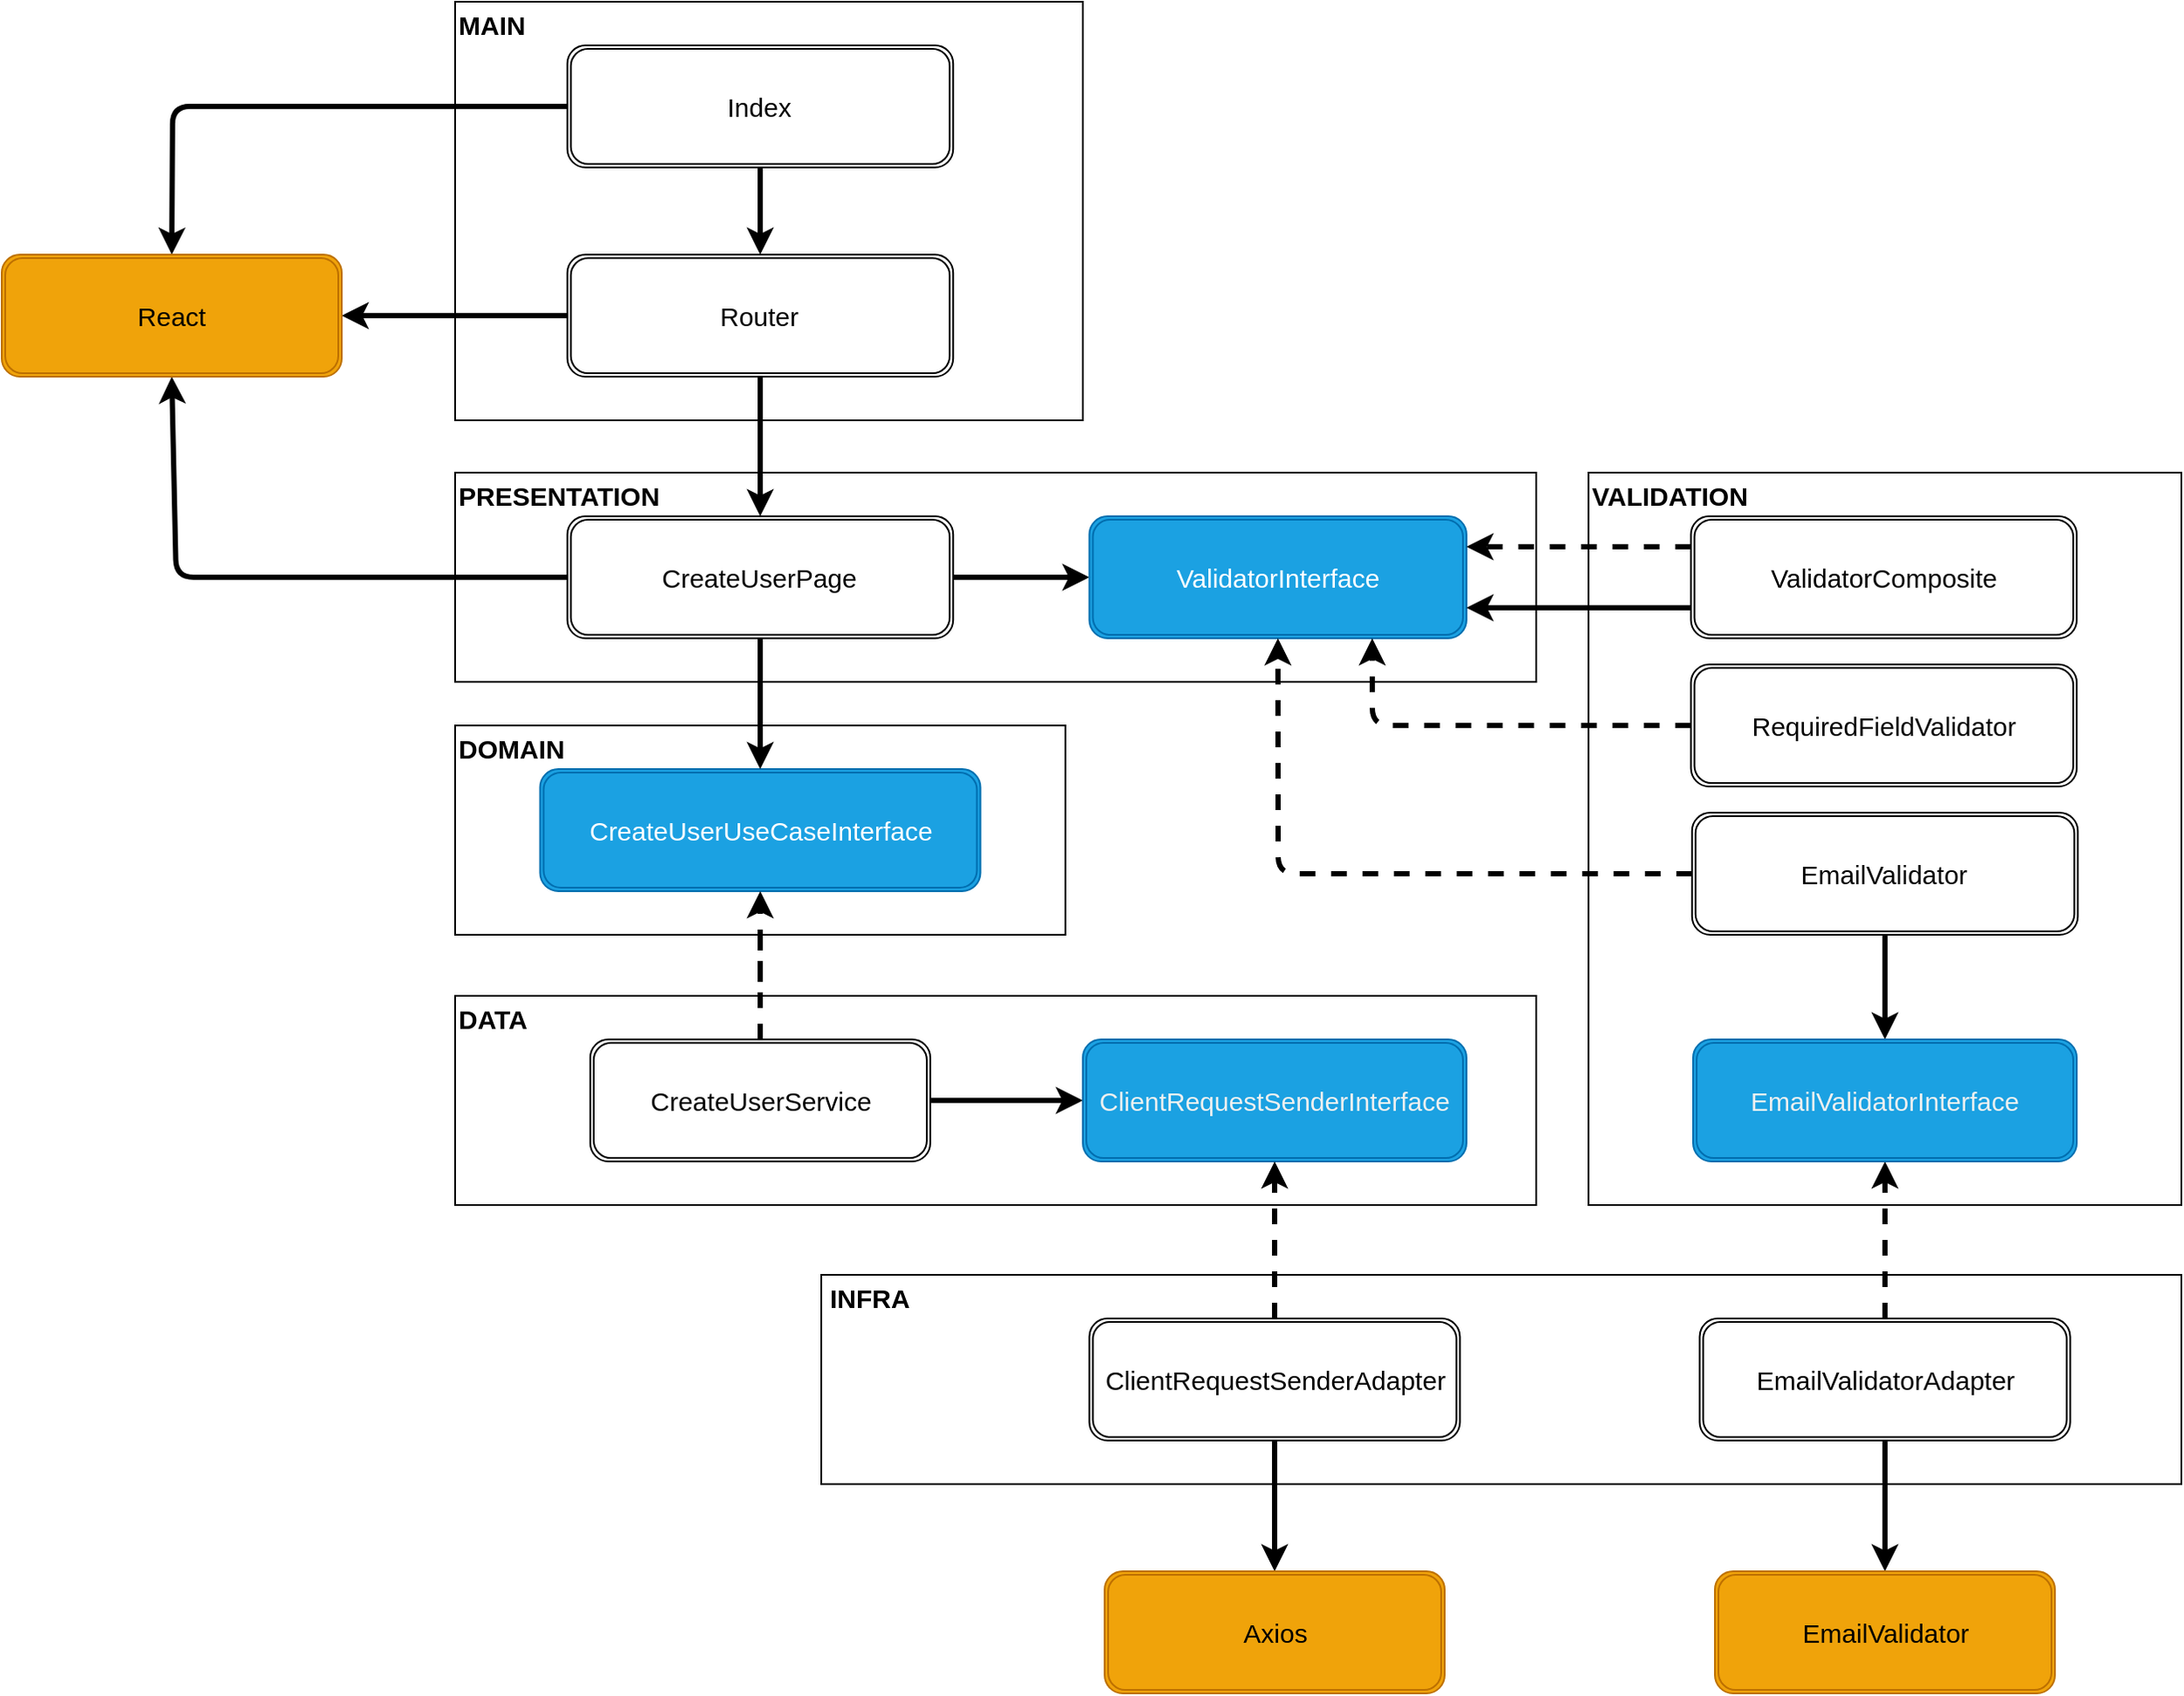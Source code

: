 <mxfile>
    <diagram id="NI4gVl3g9qLXOJn4oS7B" name="Page-1">
        <mxGraphModel dx="1253" dy="1790" grid="1" gridSize="10" guides="1" tooltips="1" connect="1" arrows="1" fold="1" page="1" pageScale="1" pageWidth="850" pageHeight="1100" math="0" shadow="0">
            <root>
                <mxCell id="0"/>
                <mxCell id="1" parent="0"/>
                <mxCell id="21" value="" style="edgeStyle=none;html=1;dashed=1;strokeWidth=3;fontSize=15;" edge="1" parent="1" source="3" target="9">
                    <mxGeometry relative="1" as="geometry"/>
                </mxCell>
                <mxCell id="3" value="" style="rounded=0;whiteSpace=wrap;html=1;" vertex="1" parent="1">
                    <mxGeometry x="360" y="155" width="350" height="120" as="geometry"/>
                </mxCell>
                <mxCell id="4" value="DOMAIN" style="text;strokeColor=none;fillColor=none;html=1;fontSize=15;fontStyle=1;verticalAlign=middle;align=left;" vertex="1" parent="1">
                    <mxGeometry x="360" y="155" width="60" height="25" as="geometry"/>
                </mxCell>
                <mxCell id="5" value="CreateUserUseCaseInterface" style="shape=ext;double=1;rounded=1;whiteSpace=wrap;html=1;fontSize=15;fillColor=#1ba1e2;fontColor=#ffffff;strokeColor=#006EAF;" vertex="1" parent="1">
                    <mxGeometry x="408.75" y="180" width="252.5" height="70" as="geometry"/>
                </mxCell>
                <mxCell id="7" value="" style="rounded=0;whiteSpace=wrap;html=1;" vertex="1" parent="1">
                    <mxGeometry x="360" y="310" width="620" height="120" as="geometry"/>
                </mxCell>
                <mxCell id="8" value="DATA" style="text;strokeColor=none;fillColor=none;html=1;fontSize=15;fontStyle=1;verticalAlign=middle;align=left;" vertex="1" parent="1">
                    <mxGeometry x="360" y="310" width="60" height="25" as="geometry"/>
                </mxCell>
                <mxCell id="10" style="edgeStyle=none;html=1;exitX=0.5;exitY=0;exitDx=0;exitDy=0;entryX=0.5;entryY=1;entryDx=0;entryDy=0;fontSize=15;strokeWidth=3;dashed=1;" edge="1" parent="1" source="9" target="5">
                    <mxGeometry relative="1" as="geometry"/>
                </mxCell>
                <mxCell id="13" style="edgeStyle=none;html=1;exitX=1;exitY=0.5;exitDx=0;exitDy=0;entryX=0;entryY=0.5;entryDx=0;entryDy=0;strokeWidth=3;fontSize=15;" edge="1" parent="1" source="9" target="12">
                    <mxGeometry relative="1" as="geometry"/>
                </mxCell>
                <mxCell id="9" value="CreateUserService" style="shape=ext;double=1;rounded=1;whiteSpace=wrap;html=1;fontSize=15;" vertex="1" parent="1">
                    <mxGeometry x="437.5" y="335" width="195" height="70" as="geometry"/>
                </mxCell>
                <mxCell id="12" value="&lt;span style=&quot;color: rgb(240, 240, 240);&quot;&gt;ClientRequestSenderInterface&lt;/span&gt;" style="shape=ext;double=1;rounded=1;whiteSpace=wrap;html=1;fontSize=15;fillColor=#1ba1e2;fontColor=#ffffff;strokeColor=#006EAF;" vertex="1" parent="1">
                    <mxGeometry x="720" y="335" width="220" height="70" as="geometry"/>
                </mxCell>
                <mxCell id="14" value="" style="rounded=0;whiteSpace=wrap;html=1;" vertex="1" parent="1">
                    <mxGeometry x="570" y="470" width="780" height="120" as="geometry"/>
                </mxCell>
                <mxCell id="15" value="INFRA" style="text;strokeColor=none;fillColor=none;html=1;fontSize=15;fontStyle=1;verticalAlign=middle;align=left;" vertex="1" parent="1">
                    <mxGeometry x="572.5" y="470" width="60" height="25" as="geometry"/>
                </mxCell>
                <mxCell id="20" style="edgeStyle=none;html=1;exitX=0.5;exitY=0;exitDx=0;exitDy=0;entryX=0.5;entryY=1;entryDx=0;entryDy=0;strokeWidth=3;fontSize=15;dashed=1;" edge="1" parent="1" source="17" target="12">
                    <mxGeometry relative="1" as="geometry"/>
                </mxCell>
                <mxCell id="53" style="edgeStyle=none;html=1;exitX=0.5;exitY=1;exitDx=0;exitDy=0;entryX=0.5;entryY=0;entryDx=0;entryDy=0;strokeWidth=3;fontSize=15;" edge="1" parent="1" source="17" target="18">
                    <mxGeometry relative="1" as="geometry"/>
                </mxCell>
                <mxCell id="17" value="ClientRequestSenderAdapter" style="shape=ext;double=1;rounded=1;whiteSpace=wrap;html=1;fontSize=15;" vertex="1" parent="1">
                    <mxGeometry x="723.75" y="495" width="212.5" height="70" as="geometry"/>
                </mxCell>
                <mxCell id="18" value="Axios" style="shape=ext;double=1;rounded=1;whiteSpace=wrap;html=1;fontSize=15;fillColor=#f0a30a;fontColor=#000000;strokeColor=#BD7000;" vertex="1" parent="1">
                    <mxGeometry x="732.5" y="640" width="195" height="70" as="geometry"/>
                </mxCell>
                <mxCell id="22" value="" style="rounded=0;whiteSpace=wrap;html=1;" vertex="1" parent="1">
                    <mxGeometry x="360" y="10" width="620" height="120" as="geometry"/>
                </mxCell>
                <mxCell id="23" value="PRESENTATION" style="text;strokeColor=none;fillColor=none;html=1;fontSize=15;fontStyle=1;verticalAlign=middle;align=left;" vertex="1" parent="1">
                    <mxGeometry x="360" y="10" width="60" height="25" as="geometry"/>
                </mxCell>
                <mxCell id="30" style="edgeStyle=none;html=1;exitX=1;exitY=0.5;exitDx=0;exitDy=0;entryX=0;entryY=0.5;entryDx=0;entryDy=0;strokeWidth=3;fontSize=15;" edge="1" parent="1" source="24" target="29">
                    <mxGeometry relative="1" as="geometry"/>
                </mxCell>
                <mxCell id="31" style="edgeStyle=none;html=1;exitX=0.5;exitY=1;exitDx=0;exitDy=0;entryX=0.5;entryY=0;entryDx=0;entryDy=0;strokeWidth=3;fontSize=15;" edge="1" parent="1" source="24" target="5">
                    <mxGeometry relative="1" as="geometry"/>
                </mxCell>
                <mxCell id="69" style="edgeStyle=none;html=1;exitX=0;exitY=0.5;exitDx=0;exitDy=0;entryX=0.5;entryY=1;entryDx=0;entryDy=0;strokeWidth=3;fontSize=15;" edge="1" parent="1" source="24" target="68">
                    <mxGeometry relative="1" as="geometry">
                        <Array as="points">
                            <mxPoint x="200" y="70"/>
                        </Array>
                    </mxGeometry>
                </mxCell>
                <mxCell id="24" value="CreateUserPage" style="shape=ext;double=1;rounded=1;whiteSpace=wrap;html=1;fontSize=15;" vertex="1" parent="1">
                    <mxGeometry x="424.38" y="35" width="221.25" height="70" as="geometry"/>
                </mxCell>
                <mxCell id="29" value="ValidatorInterface" style="shape=ext;double=1;rounded=1;whiteSpace=wrap;html=1;fontSize=15;fillColor=#1ba1e2;fontColor=#ffffff;strokeColor=#006EAF;" vertex="1" parent="1">
                    <mxGeometry x="723.75" y="35" width="216.25" height="70" as="geometry"/>
                </mxCell>
                <mxCell id="36" value="" style="rounded=0;whiteSpace=wrap;html=1;" vertex="1" parent="1">
                    <mxGeometry x="360" y="-260" width="360" height="240" as="geometry"/>
                </mxCell>
                <mxCell id="37" value="MAIN" style="text;strokeColor=none;fillColor=none;html=1;fontSize=15;fontStyle=1;verticalAlign=middle;align=left;" vertex="1" parent="1">
                    <mxGeometry x="360" y="-260" width="60" height="25" as="geometry"/>
                </mxCell>
                <mxCell id="65" style="edgeStyle=none;html=1;exitX=0.5;exitY=1;exitDx=0;exitDy=0;entryX=0.5;entryY=0;entryDx=0;entryDy=0;strokeWidth=3;fontSize=15;" edge="1" parent="1" source="39" target="24">
                    <mxGeometry relative="1" as="geometry"/>
                </mxCell>
                <mxCell id="70" style="edgeStyle=none;html=1;exitX=0;exitY=0.5;exitDx=0;exitDy=0;entryX=1;entryY=0.5;entryDx=0;entryDy=0;strokeWidth=3;fontSize=15;" edge="1" parent="1" source="39" target="68">
                    <mxGeometry relative="1" as="geometry"/>
                </mxCell>
                <mxCell id="39" value="Router" style="shape=ext;double=1;rounded=1;whiteSpace=wrap;html=1;fontSize=15;" vertex="1" parent="1">
                    <mxGeometry x="424.38" y="-115" width="221.25" height="70" as="geometry"/>
                </mxCell>
                <mxCell id="45" value="" style="rounded=0;whiteSpace=wrap;html=1;" vertex="1" parent="1">
                    <mxGeometry x="1010" y="10" width="340" height="420" as="geometry"/>
                </mxCell>
                <mxCell id="46" value="VALIDATION" style="text;strokeColor=none;fillColor=none;html=1;fontSize=15;fontStyle=1;verticalAlign=middle;align=left;" vertex="1" parent="1">
                    <mxGeometry x="1010" y="10" width="60" height="25" as="geometry"/>
                </mxCell>
                <mxCell id="61" style="edgeStyle=none;html=1;exitX=0;exitY=0.25;exitDx=0;exitDy=0;strokeWidth=3;fontSize=15;dashed=1;entryX=1;entryY=0.25;entryDx=0;entryDy=0;" edge="1" parent="1" source="48" target="29">
                    <mxGeometry relative="1" as="geometry"/>
                </mxCell>
                <mxCell id="72" style="edgeStyle=none;html=1;exitX=0;exitY=0.75;exitDx=0;exitDy=0;entryX=1;entryY=0.75;entryDx=0;entryDy=0;strokeWidth=3;fontSize=15;" edge="1" parent="1" source="48" target="29">
                    <mxGeometry relative="1" as="geometry"/>
                </mxCell>
                <mxCell id="48" value="ValidatorComposite" style="shape=ext;double=1;rounded=1;whiteSpace=wrap;html=1;fontSize=15;" vertex="1" parent="1">
                    <mxGeometry x="1068.75" y="35" width="221.25" height="70" as="geometry"/>
                </mxCell>
                <mxCell id="62" style="edgeStyle=none;html=1;exitX=0;exitY=0.5;exitDx=0;exitDy=0;entryX=0.75;entryY=1;entryDx=0;entryDy=0;dashed=1;strokeWidth=3;fontSize=15;" edge="1" parent="1" source="51" target="29">
                    <mxGeometry relative="1" as="geometry">
                        <Array as="points">
                            <mxPoint x="886" y="155"/>
                        </Array>
                    </mxGeometry>
                </mxCell>
                <mxCell id="51" value="RequiredFieldValidator" style="shape=ext;double=1;rounded=1;whiteSpace=wrap;html=1;fontSize=15;" vertex="1" parent="1">
                    <mxGeometry x="1068.75" y="120" width="221.25" height="70" as="geometry"/>
                </mxCell>
                <mxCell id="60" style="edgeStyle=none;html=1;exitX=0.5;exitY=1;exitDx=0;exitDy=0;entryX=0.5;entryY=0;entryDx=0;entryDy=0;strokeWidth=3;fontSize=15;" edge="1" parent="1" source="52" target="57">
                    <mxGeometry relative="1" as="geometry"/>
                </mxCell>
                <mxCell id="63" style="edgeStyle=none;html=1;exitX=0;exitY=0.5;exitDx=0;exitDy=0;entryX=0.5;entryY=1;entryDx=0;entryDy=0;dashed=1;strokeWidth=3;fontSize=15;" edge="1" parent="1" source="52" target="29">
                    <mxGeometry relative="1" as="geometry">
                        <Array as="points">
                            <mxPoint x="832" y="240"/>
                        </Array>
                    </mxGeometry>
                </mxCell>
                <mxCell id="52" value="EmailValidator" style="shape=ext;double=1;rounded=1;whiteSpace=wrap;html=1;fontSize=15;" vertex="1" parent="1">
                    <mxGeometry x="1069.37" y="205" width="221.25" height="70" as="geometry"/>
                </mxCell>
                <mxCell id="56" style="edgeStyle=none;html=1;exitX=0.5;exitY=1;exitDx=0;exitDy=0;entryX=0.5;entryY=0;entryDx=0;entryDy=0;strokeWidth=3;fontSize=15;" edge="1" parent="1" source="54" target="55">
                    <mxGeometry relative="1" as="geometry"/>
                </mxCell>
                <mxCell id="58" style="edgeStyle=none;html=1;exitX=0.5;exitY=0;exitDx=0;exitDy=0;entryX=0.5;entryY=1;entryDx=0;entryDy=0;strokeWidth=3;fontSize=15;dashed=1;" edge="1" parent="1" source="54" target="57">
                    <mxGeometry relative="1" as="geometry"/>
                </mxCell>
                <mxCell id="54" value="EmailValidatorAdapter" style="shape=ext;double=1;rounded=1;whiteSpace=wrap;html=1;fontSize=15;" vertex="1" parent="1">
                    <mxGeometry x="1073.75" y="495" width="212.5" height="70" as="geometry"/>
                </mxCell>
                <mxCell id="55" value="EmailValidator" style="shape=ext;double=1;rounded=1;whiteSpace=wrap;html=1;fontSize=15;fillColor=#f0a30a;fontColor=#000000;strokeColor=#BD7000;" vertex="1" parent="1">
                    <mxGeometry x="1082.5" y="640" width="195" height="70" as="geometry"/>
                </mxCell>
                <mxCell id="57" value="&lt;span style=&quot;color: rgb(240, 240, 240);&quot;&gt;EmailValidatorInterface&lt;/span&gt;" style="shape=ext;double=1;rounded=1;whiteSpace=wrap;html=1;fontSize=15;fillColor=#1ba1e2;fontColor=#ffffff;strokeColor=#006EAF;" vertex="1" parent="1">
                    <mxGeometry x="1070" y="335" width="220" height="70" as="geometry"/>
                </mxCell>
                <mxCell id="67" style="edgeStyle=none;html=1;exitX=0.5;exitY=1;exitDx=0;exitDy=0;entryX=0.5;entryY=0;entryDx=0;entryDy=0;strokeWidth=3;fontSize=15;" edge="1" parent="1" source="66" target="39">
                    <mxGeometry relative="1" as="geometry"/>
                </mxCell>
                <mxCell id="71" style="edgeStyle=none;html=1;exitX=0;exitY=0.5;exitDx=0;exitDy=0;entryX=0.5;entryY=0;entryDx=0;entryDy=0;strokeWidth=3;fontSize=15;" edge="1" parent="1" source="66" target="68">
                    <mxGeometry relative="1" as="geometry">
                        <Array as="points">
                            <mxPoint x="198" y="-200"/>
                        </Array>
                    </mxGeometry>
                </mxCell>
                <mxCell id="66" value="Index" style="shape=ext;double=1;rounded=1;whiteSpace=wrap;html=1;fontSize=15;" vertex="1" parent="1">
                    <mxGeometry x="424.38" y="-235" width="221.25" height="70" as="geometry"/>
                </mxCell>
                <mxCell id="68" value="React" style="shape=ext;double=1;rounded=1;whiteSpace=wrap;html=1;fontSize=15;fillColor=#f0a30a;fontColor=#000000;strokeColor=#BD7000;" vertex="1" parent="1">
                    <mxGeometry x="100" y="-115" width="195" height="70" as="geometry"/>
                </mxCell>
            </root>
        </mxGraphModel>
    </diagram>
</mxfile>
